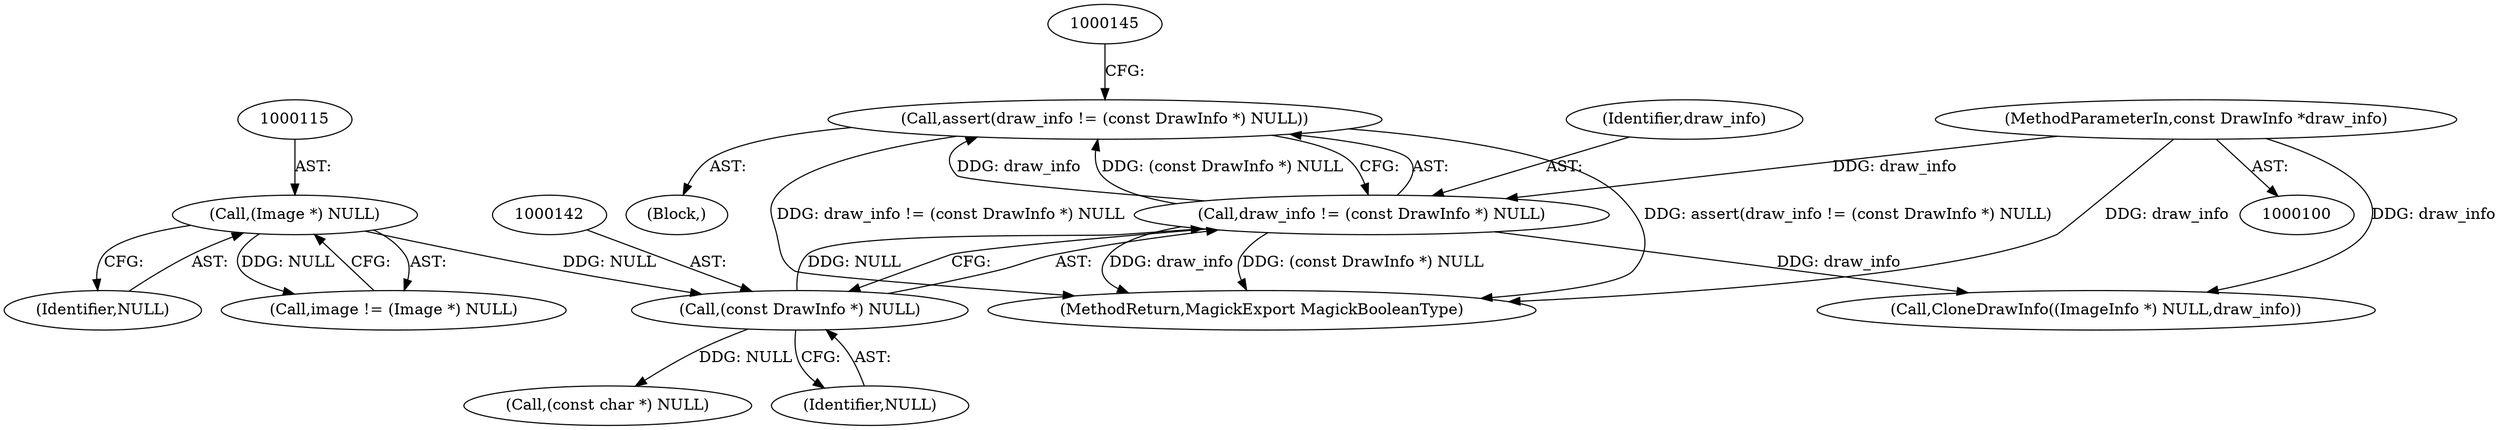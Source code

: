 digraph "0_ImageMagick_726812fa2fa7ce16bcf58f6e115f65427a1c0950@API" {
"1000138" [label="(Call,assert(draw_info != (const DrawInfo *) NULL))"];
"1000139" [label="(Call,draw_info != (const DrawInfo *) NULL)"];
"1000102" [label="(MethodParameterIn,const DrawInfo *draw_info)"];
"1000141" [label="(Call,(const DrawInfo *) NULL)"];
"1000114" [label="(Call,(Image *) NULL)"];
"1000116" [label="(Identifier,NULL)"];
"1000105" [label="(Block,)"];
"1000138" [label="(Call,assert(draw_info != (const DrawInfo *) NULL))"];
"1000102" [label="(MethodParameterIn,const DrawInfo *draw_info)"];
"1000112" [label="(Call,image != (Image *) NULL)"];
"1000114" [label="(Call,(Image *) NULL)"];
"1000159" [label="(Call,(const char *) NULL)"];
"1000143" [label="(Identifier,NULL)"];
"1000139" [label="(Call,draw_info != (const DrawInfo *) NULL)"];
"1000225" [label="(Call,CloneDrawInfo((ImageInfo *) NULL,draw_info))"];
"1000141" [label="(Call,(const DrawInfo *) NULL)"];
"1000301" [label="(MethodReturn,MagickExport MagickBooleanType)"];
"1000140" [label="(Identifier,draw_info)"];
"1000138" -> "1000105"  [label="AST: "];
"1000138" -> "1000139"  [label="CFG: "];
"1000139" -> "1000138"  [label="AST: "];
"1000145" -> "1000138"  [label="CFG: "];
"1000138" -> "1000301"  [label="DDG: draw_info != (const DrawInfo *) NULL"];
"1000138" -> "1000301"  [label="DDG: assert(draw_info != (const DrawInfo *) NULL)"];
"1000139" -> "1000138"  [label="DDG: draw_info"];
"1000139" -> "1000138"  [label="DDG: (const DrawInfo *) NULL"];
"1000139" -> "1000141"  [label="CFG: "];
"1000140" -> "1000139"  [label="AST: "];
"1000141" -> "1000139"  [label="AST: "];
"1000139" -> "1000301"  [label="DDG: (const DrawInfo *) NULL"];
"1000139" -> "1000301"  [label="DDG: draw_info"];
"1000102" -> "1000139"  [label="DDG: draw_info"];
"1000141" -> "1000139"  [label="DDG: NULL"];
"1000139" -> "1000225"  [label="DDG: draw_info"];
"1000102" -> "1000100"  [label="AST: "];
"1000102" -> "1000301"  [label="DDG: draw_info"];
"1000102" -> "1000225"  [label="DDG: draw_info"];
"1000141" -> "1000143"  [label="CFG: "];
"1000142" -> "1000141"  [label="AST: "];
"1000143" -> "1000141"  [label="AST: "];
"1000114" -> "1000141"  [label="DDG: NULL"];
"1000141" -> "1000159"  [label="DDG: NULL"];
"1000114" -> "1000112"  [label="AST: "];
"1000114" -> "1000116"  [label="CFG: "];
"1000115" -> "1000114"  [label="AST: "];
"1000116" -> "1000114"  [label="AST: "];
"1000112" -> "1000114"  [label="CFG: "];
"1000114" -> "1000112"  [label="DDG: NULL"];
}

